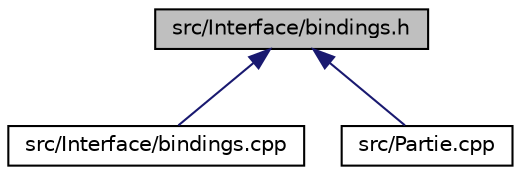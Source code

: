 digraph "src/Interface/bindings.h"
{
 // INTERACTIVE_SVG=YES
  edge [fontname="Helvetica",fontsize="10",labelfontname="Helvetica",labelfontsize="10"];
  node [fontname="Helvetica",fontsize="10",shape=record];
  Node13 [label="src/Interface/bindings.h",height=0.2,width=0.4,color="black", fillcolor="grey75", style="filled", fontcolor="black"];
  Node13 -> Node14 [dir="back",color="midnightblue",fontsize="10",style="solid"];
  Node14 [label="src/Interface/bindings.cpp",height=0.2,width=0.4,color="black", fillcolor="white", style="filled",URL="$bindings_8cpp.html"];
  Node13 -> Node15 [dir="back",color="midnightblue",fontsize="10",style="solid"];
  Node15 [label="src/Partie.cpp",height=0.2,width=0.4,color="black", fillcolor="white", style="filled",URL="$_partie_8cpp.html"];
}
